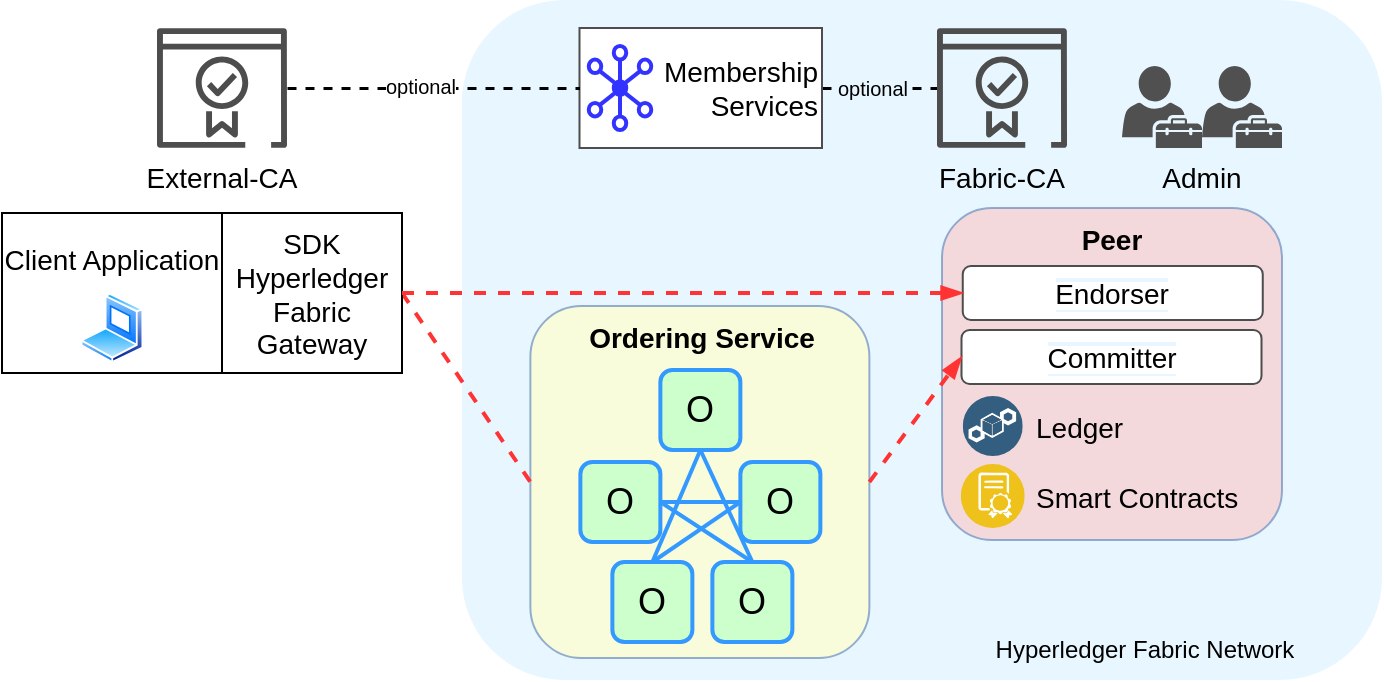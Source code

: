 <mxfile version="19.0.3" type="device"><diagram id="u-Tfre0P-NWkku57dKWc" name="Page-1"><mxGraphModel dx="925" dy="635" grid="1" gridSize="10" guides="1" tooltips="1" connect="1" arrows="1" fold="1" page="1" pageScale="1" pageWidth="1169" pageHeight="827" math="0" shadow="0"><root><mxCell id="0"/><mxCell id="1" parent="0"/><mxCell id="xt_wfmGUsGUCFx2BE_wG-3" value="" style="rounded=1;whiteSpace=wrap;html=1;strokeColor=none;fillColor=#E8F7FF;" vertex="1" parent="1"><mxGeometry x="430" y="180" width="460" height="340" as="geometry"/></mxCell><mxCell id="xt_wfmGUsGUCFx2BE_wG-15" value="" style="rounded=1;whiteSpace=wrap;html=1;fontSize=18;strokeColor=#6c8ebf;strokeWidth=1;fillColor=#FFFFCC;glass=0;opacity=70;" vertex="1" parent="1"><mxGeometry x="464.19" y="333" width="169.5" height="176" as="geometry"/></mxCell><mxCell id="xt_wfmGUsGUCFx2BE_wG-1" value="&lt;font style=&quot;font-size: 14px;&quot;&gt;Client Application&lt;br&gt;&lt;br&gt;&lt;br&gt;&lt;/font&gt;" style="rounded=1;whiteSpace=wrap;html=1;arcSize=0;" vertex="1" parent="1"><mxGeometry x="200" y="286.5" width="110" height="80" as="geometry"/></mxCell><mxCell id="xt_wfmGUsGUCFx2BE_wG-68" style="edgeStyle=none;rounded=0;orthogonalLoop=1;jettySize=auto;html=1;exitX=1;exitY=0.5;exitDx=0;exitDy=0;entryX=0;entryY=0.5;entryDx=0;entryDy=0;dashed=1;fontSize=26;endArrow=none;endFill=0;strokeColor=#FF3333;strokeWidth=2;fillColor=#f8cecc;" edge="1" parent="1" source="xt_wfmGUsGUCFx2BE_wG-2" target="xt_wfmGUsGUCFx2BE_wG-15"><mxGeometry relative="1" as="geometry"/></mxCell><mxCell id="xt_wfmGUsGUCFx2BE_wG-2" value="&lt;font style=&quot;font-size: 14px;&quot;&gt;SDK&lt;br&gt;Hyperledger Fabric&lt;br&gt;Gateway&lt;/font&gt;" style="rounded=1;whiteSpace=wrap;html=1;arcSize=0;" vertex="1" parent="1"><mxGeometry x="310" y="286.5" width="90" height="80" as="geometry"/></mxCell><mxCell id="xt_wfmGUsGUCFx2BE_wG-9" style="rounded=0;orthogonalLoop=1;jettySize=auto;html=1;exitX=0.5;exitY=1;exitDx=0;exitDy=0;entryX=0.5;entryY=0;entryDx=0;entryDy=0;fontSize=18;endArrow=none;endFill=0;fillColor=#d5e8d4;strokeColor=#3399FF;strokeWidth=2;" edge="1" parent="1" source="xt_wfmGUsGUCFx2BE_wG-4" target="xt_wfmGUsGUCFx2BE_wG-7"><mxGeometry relative="1" as="geometry"/></mxCell><mxCell id="xt_wfmGUsGUCFx2BE_wG-10" style="edgeStyle=none;rounded=0;orthogonalLoop=1;jettySize=auto;html=1;exitX=0.5;exitY=1;exitDx=0;exitDy=0;entryX=0.5;entryY=0;entryDx=0;entryDy=0;fontSize=18;endArrow=none;endFill=0;fillColor=#d5e8d4;strokeColor=#3399FF;strokeWidth=2;" edge="1" parent="1" source="xt_wfmGUsGUCFx2BE_wG-4" target="xt_wfmGUsGUCFx2BE_wG-8"><mxGeometry relative="1" as="geometry"/></mxCell><mxCell id="xt_wfmGUsGUCFx2BE_wG-4" value="&lt;font style=&quot;font-size: 18px;&quot;&gt;O&lt;/font&gt;" style="rounded=1;whiteSpace=wrap;html=1;fillColor=#CCFFCC;strokeColor=#3399FF;strokeWidth=2;" vertex="1" parent="1"><mxGeometry x="529.19" y="365" width="40" height="40" as="geometry"/></mxCell><mxCell id="xt_wfmGUsGUCFx2BE_wG-12" style="edgeStyle=none;rounded=0;orthogonalLoop=1;jettySize=auto;html=1;exitX=0;exitY=0.5;exitDx=0;exitDy=0;entryX=0.5;entryY=0;entryDx=0;entryDy=0;fontSize=18;endArrow=none;endFill=0;fillColor=#d5e8d4;strokeColor=#3399FF;strokeWidth=2;" edge="1" parent="1" source="xt_wfmGUsGUCFx2BE_wG-5" target="xt_wfmGUsGUCFx2BE_wG-7"><mxGeometry relative="1" as="geometry"/></mxCell><mxCell id="xt_wfmGUsGUCFx2BE_wG-5" value="&lt;font style=&quot;font-size: 18px;&quot;&gt;O&lt;/font&gt;" style="rounded=1;whiteSpace=wrap;html=1;fillColor=#CCFFCC;strokeColor=#3399FF;strokeWidth=2;" vertex="1" parent="1"><mxGeometry x="569.19" y="411" width="40" height="40" as="geometry"/></mxCell><mxCell id="xt_wfmGUsGUCFx2BE_wG-11" style="edgeStyle=none;rounded=0;orthogonalLoop=1;jettySize=auto;html=1;exitX=1;exitY=0.5;exitDx=0;exitDy=0;entryX=0;entryY=0.5;entryDx=0;entryDy=0;fontSize=18;endArrow=none;endFill=0;fillColor=#d5e8d4;strokeColor=#3399FF;strokeWidth=2;" edge="1" parent="1" source="xt_wfmGUsGUCFx2BE_wG-6" target="xt_wfmGUsGUCFx2BE_wG-5"><mxGeometry relative="1" as="geometry"/></mxCell><mxCell id="xt_wfmGUsGUCFx2BE_wG-13" style="edgeStyle=none;rounded=0;orthogonalLoop=1;jettySize=auto;html=1;exitX=1;exitY=0.5;exitDx=0;exitDy=0;entryX=0.5;entryY=0;entryDx=0;entryDy=0;fontSize=18;endArrow=none;endFill=0;fillColor=#d5e8d4;strokeColor=#3399FF;strokeWidth=2;" edge="1" parent="1" source="xt_wfmGUsGUCFx2BE_wG-6" target="xt_wfmGUsGUCFx2BE_wG-8"><mxGeometry relative="1" as="geometry"/></mxCell><mxCell id="xt_wfmGUsGUCFx2BE_wG-6" value="&lt;font style=&quot;font-size: 18px;&quot;&gt;O&lt;/font&gt;" style="rounded=1;whiteSpace=wrap;html=1;fillColor=#CCFFCC;strokeColor=#3399FF;strokeWidth=2;" vertex="1" parent="1"><mxGeometry x="489.19" y="411" width="40" height="40" as="geometry"/></mxCell><mxCell id="xt_wfmGUsGUCFx2BE_wG-7" value="&lt;font style=&quot;font-size: 18px;&quot;&gt;O&lt;/font&gt;" style="rounded=1;whiteSpace=wrap;html=1;fillColor=#CCFFCC;strokeColor=#3399FF;strokeWidth=2;" vertex="1" parent="1"><mxGeometry x="505.19" y="461" width="40" height="40" as="geometry"/></mxCell><mxCell id="xt_wfmGUsGUCFx2BE_wG-8" value="&lt;font style=&quot;font-size: 18px;&quot;&gt;O&lt;/font&gt;" style="rounded=1;whiteSpace=wrap;html=1;fillColor=#CCFFCC;strokeColor=#3399FF;strokeWidth=2;" vertex="1" parent="1"><mxGeometry x="555.19" y="461" width="40" height="40" as="geometry"/></mxCell><mxCell id="xt_wfmGUsGUCFx2BE_wG-16" value="&lt;font style=&quot;font-size: 14px;&quot;&gt;&lt;b&gt;Ordering Service&lt;/b&gt;&lt;/font&gt;" style="text;html=1;strokeColor=none;fillColor=none;align=center;verticalAlign=middle;whiteSpace=wrap;rounded=0;glass=0;fontSize=18;opacity=30;" vertex="1" parent="1"><mxGeometry x="464.57" y="333" width="170" height="30" as="geometry"/></mxCell><mxCell id="xt_wfmGUsGUCFx2BE_wG-46" style="edgeStyle=none;rounded=0;orthogonalLoop=1;jettySize=auto;html=1;exitX=1;exitY=0.5;exitDx=0;exitDy=0;dashed=1;fontSize=14;endArrow=none;endFill=0;strokeColor=#000000;strokeWidth=1.5;" edge="1" parent="1" source="xt_wfmGUsGUCFx2BE_wG-18" target="xt_wfmGUsGUCFx2BE_wG-45"><mxGeometry relative="1" as="geometry"/></mxCell><mxCell id="xt_wfmGUsGUCFx2BE_wG-49" value="optional" style="edgeLabel;html=1;align=center;verticalAlign=middle;resizable=0;points=[];fontSize=10;labelBackgroundColor=#E8F7FF;" vertex="1" connectable="0" parent="xt_wfmGUsGUCFx2BE_wG-46"><mxGeometry x="-0.143" relative="1" as="geometry"><mxPoint as="offset"/></mxGeometry></mxCell><mxCell id="xt_wfmGUsGUCFx2BE_wG-18" value="Membership Services" style="rounded=0;whiteSpace=wrap;html=1;glass=0;fontSize=14;strokeColor=#4D4D4D;strokeWidth=1;fillColor=default;align=right;" vertex="1" parent="1"><mxGeometry x="488.75" y="194" width="121.25" height="60" as="geometry"/></mxCell><mxCell id="xt_wfmGUsGUCFx2BE_wG-33" value="" style="group" vertex="1" connectable="0" parent="1"><mxGeometry x="493.38" y="203" width="31.25" height="42" as="geometry"/></mxCell><mxCell id="xt_wfmGUsGUCFx2BE_wG-19" value="" style="ellipse;whiteSpace=wrap;html=1;glass=0;fontSize=14;strokeColor=#3333FF;strokeWidth=2;fillColor=default;" vertex="1" parent="xt_wfmGUsGUCFx2BE_wG-33"><mxGeometry x="12.5" width="6.25" height="6.774" as="geometry"/></mxCell><mxCell id="xt_wfmGUsGUCFx2BE_wG-20" value="" style="ellipse;whiteSpace=wrap;html=1;glass=0;fontSize=14;strokeColor=#3333FF;strokeWidth=2;fillColor=#3333FF;" vertex="1" parent="xt_wfmGUsGUCFx2BE_wG-33"><mxGeometry x="12.5" y="17.613" width="6.25" height="6.774" as="geometry"/></mxCell><mxCell id="xt_wfmGUsGUCFx2BE_wG-21" style="edgeStyle=none;rounded=0;orthogonalLoop=1;jettySize=auto;html=1;exitX=0.5;exitY=1;exitDx=0;exitDy=0;entryX=0.5;entryY=0;entryDx=0;entryDy=0;fontSize=14;endArrow=none;endFill=0;strokeColor=#3333FF;strokeWidth=2;" edge="1" parent="xt_wfmGUsGUCFx2BE_wG-33" source="xt_wfmGUsGUCFx2BE_wG-19" target="xt_wfmGUsGUCFx2BE_wG-20"><mxGeometry relative="1" as="geometry"/></mxCell><mxCell id="xt_wfmGUsGUCFx2BE_wG-22" value="" style="ellipse;whiteSpace=wrap;html=1;glass=0;fontSize=14;strokeColor=#3333FF;strokeWidth=2;fillColor=default;" vertex="1" parent="xt_wfmGUsGUCFx2BE_wG-33"><mxGeometry y="6.774" width="6.25" height="6.774" as="geometry"/></mxCell><mxCell id="xt_wfmGUsGUCFx2BE_wG-32" style="edgeStyle=none;rounded=0;orthogonalLoop=1;jettySize=auto;html=1;exitX=0;exitY=0;exitDx=0;exitDy=0;entryX=1;entryY=1;entryDx=0;entryDy=0;fontSize=14;endArrow=none;endFill=0;strokeColor=#3333FF;strokeWidth=2;" edge="1" parent="xt_wfmGUsGUCFx2BE_wG-33" source="xt_wfmGUsGUCFx2BE_wG-20" target="xt_wfmGUsGUCFx2BE_wG-22"><mxGeometry relative="1" as="geometry"/></mxCell><mxCell id="xt_wfmGUsGUCFx2BE_wG-24" value="" style="ellipse;whiteSpace=wrap;html=1;glass=0;fontSize=14;strokeColor=#3333FF;strokeWidth=2;fillColor=default;" vertex="1" parent="xt_wfmGUsGUCFx2BE_wG-33"><mxGeometry x="25" y="6.774" width="6.25" height="6.774" as="geometry"/></mxCell><mxCell id="xt_wfmGUsGUCFx2BE_wG-31" style="edgeStyle=none;rounded=0;orthogonalLoop=1;jettySize=auto;html=1;exitX=1;exitY=0;exitDx=0;exitDy=0;entryX=0;entryY=1;entryDx=0;entryDy=0;fontSize=14;endArrow=none;endFill=0;strokeColor=#3333FF;strokeWidth=2;" edge="1" parent="xt_wfmGUsGUCFx2BE_wG-33" source="xt_wfmGUsGUCFx2BE_wG-20" target="xt_wfmGUsGUCFx2BE_wG-24"><mxGeometry relative="1" as="geometry"/></mxCell><mxCell id="xt_wfmGUsGUCFx2BE_wG-25" value="" style="ellipse;whiteSpace=wrap;html=1;glass=0;fontSize=14;strokeColor=#3333FF;strokeWidth=2;fillColor=default;" vertex="1" parent="xt_wfmGUsGUCFx2BE_wG-33"><mxGeometry x="25" y="28.452" width="6.25" height="6.774" as="geometry"/></mxCell><mxCell id="xt_wfmGUsGUCFx2BE_wG-30" style="edgeStyle=none;rounded=0;orthogonalLoop=1;jettySize=auto;html=1;exitX=1;exitY=1;exitDx=0;exitDy=0;entryX=0;entryY=0;entryDx=0;entryDy=0;fontSize=14;endArrow=none;endFill=0;strokeColor=#3333FF;strokeWidth=2;" edge="1" parent="xt_wfmGUsGUCFx2BE_wG-33" source="xt_wfmGUsGUCFx2BE_wG-20" target="xt_wfmGUsGUCFx2BE_wG-25"><mxGeometry relative="1" as="geometry"/></mxCell><mxCell id="xt_wfmGUsGUCFx2BE_wG-26" value="" style="ellipse;whiteSpace=wrap;html=1;glass=0;fontSize=14;strokeColor=#3333FF;strokeWidth=2;fillColor=default;" vertex="1" parent="xt_wfmGUsGUCFx2BE_wG-33"><mxGeometry y="28.452" width="6.25" height="6.774" as="geometry"/></mxCell><mxCell id="xt_wfmGUsGUCFx2BE_wG-28" style="edgeStyle=none;rounded=0;orthogonalLoop=1;jettySize=auto;html=1;exitX=0;exitY=1;exitDx=0;exitDy=0;entryX=1;entryY=0;entryDx=0;entryDy=0;fontSize=14;endArrow=none;endFill=0;strokeColor=#3333FF;strokeWidth=2;" edge="1" parent="xt_wfmGUsGUCFx2BE_wG-33" source="xt_wfmGUsGUCFx2BE_wG-20" target="xt_wfmGUsGUCFx2BE_wG-26"><mxGeometry relative="1" as="geometry"/></mxCell><mxCell id="xt_wfmGUsGUCFx2BE_wG-27" value="" style="ellipse;whiteSpace=wrap;html=1;glass=0;fontSize=14;strokeColor=#3333FF;strokeWidth=2;fillColor=default;" vertex="1" parent="xt_wfmGUsGUCFx2BE_wG-33"><mxGeometry x="12.5" y="35.226" width="6.25" height="6.774" as="geometry"/></mxCell><mxCell id="xt_wfmGUsGUCFx2BE_wG-29" style="edgeStyle=none;rounded=0;orthogonalLoop=1;jettySize=auto;html=1;exitX=0.5;exitY=1;exitDx=0;exitDy=0;entryX=0.5;entryY=0;entryDx=0;entryDy=0;fontSize=14;endArrow=none;endFill=0;strokeColor=#3333FF;strokeWidth=2;" edge="1" parent="xt_wfmGUsGUCFx2BE_wG-33" source="xt_wfmGUsGUCFx2BE_wG-20" target="xt_wfmGUsGUCFx2BE_wG-27"><mxGeometry relative="1" as="geometry"/></mxCell><mxCell id="xt_wfmGUsGUCFx2BE_wG-34" value="" style="sketch=0;pointerEvents=1;shadow=0;dashed=0;html=1;strokeColor=none;fillColor=#505050;labelPosition=center;verticalLabelPosition=bottom;verticalAlign=top;outlineConnect=0;align=center;shape=mxgraph.office.users.tenant_admin;glass=0;fontSize=14;" vertex="1" parent="1"><mxGeometry x="760" y="213" width="40" height="41" as="geometry"/></mxCell><mxCell id="xt_wfmGUsGUCFx2BE_wG-36" value="" style="sketch=0;pointerEvents=1;shadow=0;dashed=0;html=1;strokeColor=none;fillColor=#505050;labelPosition=center;verticalLabelPosition=bottom;verticalAlign=top;outlineConnect=0;align=center;shape=mxgraph.office.users.tenant_admin;glass=0;fontSize=14;" vertex="1" parent="1"><mxGeometry x="800" y="213" width="40" height="41" as="geometry"/></mxCell><mxCell id="xt_wfmGUsGUCFx2BE_wG-37" value="Admin" style="text;html=1;strokeColor=none;fillColor=none;align=center;verticalAlign=middle;whiteSpace=wrap;rounded=0;glass=0;fontSize=14;" vertex="1" parent="1"><mxGeometry x="770.38" y="254" width="60" height="30" as="geometry"/></mxCell><mxCell id="xt_wfmGUsGUCFx2BE_wG-39" style="edgeStyle=none;rounded=0;orthogonalLoop=1;jettySize=auto;html=1;entryX=0;entryY=0.5;entryDx=0;entryDy=0;fontSize=26;endArrow=none;endFill=0;strokeColor=#000000;strokeWidth=1.5;dashed=1;" edge="1" parent="1" source="xt_wfmGUsGUCFx2BE_wG-42" target="xt_wfmGUsGUCFx2BE_wG-18"><mxGeometry relative="1" as="geometry"><mxPoint x="370" y="237.5" as="sourcePoint"/></mxGeometry></mxCell><mxCell id="xt_wfmGUsGUCFx2BE_wG-47" value="&lt;font style=&quot;font-size: 10px;&quot;&gt;optional&lt;/font&gt;" style="edgeLabel;html=1;align=center;verticalAlign=middle;resizable=0;points=[];fontSize=14;" vertex="1" connectable="0" parent="xt_wfmGUsGUCFx2BE_wG-39"><mxGeometry x="-0.096" y="2" relative="1" as="geometry"><mxPoint as="offset"/></mxGeometry></mxCell><mxCell id="xt_wfmGUsGUCFx2BE_wG-40" value="External-CA" style="text;html=1;strokeColor=none;fillColor=none;align=center;verticalAlign=middle;whiteSpace=wrap;rounded=0;glass=0;fontSize=14;" vertex="1" parent="1"><mxGeometry x="250" y="254" width="120" height="30" as="geometry"/></mxCell><mxCell id="xt_wfmGUsGUCFx2BE_wG-42" value="" style="sketch=0;outlineConnect=0;fontColor=#232F3E;gradientColor=none;fillColor=#4D4D4D;strokeColor=none;dashed=0;verticalLabelPosition=bottom;verticalAlign=top;align=center;html=1;fontSize=12;fontStyle=0;aspect=fixed;pointerEvents=1;shape=mxgraph.aws4.certificate_manager_2;glass=0;" vertex="1" parent="1"><mxGeometry x="277.5" y="194" width="65" height="60" as="geometry"/></mxCell><mxCell id="xt_wfmGUsGUCFx2BE_wG-44" value="Fabric-CA" style="text;html=1;strokeColor=none;fillColor=none;align=center;verticalAlign=middle;whiteSpace=wrap;rounded=0;glass=0;fontSize=14;" vertex="1" parent="1"><mxGeometry x="640" y="254" width="120" height="30" as="geometry"/></mxCell><mxCell id="xt_wfmGUsGUCFx2BE_wG-45" value="" style="sketch=0;outlineConnect=0;fontColor=#232F3E;gradientColor=none;fillColor=#4D4D4D;strokeColor=none;dashed=0;verticalLabelPosition=bottom;verticalAlign=top;align=center;html=1;fontSize=12;fontStyle=0;aspect=fixed;pointerEvents=1;shape=mxgraph.aws4.certificate_manager_2;glass=0;" vertex="1" parent="1"><mxGeometry x="667.5" y="194" width="65" height="60" as="geometry"/></mxCell><mxCell id="xt_wfmGUsGUCFx2BE_wG-50" value="&lt;font style=&quot;font-size: 12px;&quot;&gt;Hyperledger Fabric Network&lt;/font&gt;" style="text;html=1;strokeColor=none;fillColor=none;align=center;verticalAlign=middle;whiteSpace=wrap;rounded=0;glass=0;labelBackgroundColor=#E8F7FF;fontSize=10;" vertex="1" parent="1"><mxGeometry x="679.38" y="490" width="185" height="30" as="geometry"/></mxCell><mxCell id="xt_wfmGUsGUCFx2BE_wG-51" value="" style="rounded=1;whiteSpace=wrap;html=1;fontSize=18;strokeColor=#6c8ebf;strokeWidth=1;fillColor=#F8CECC;glass=0;opacity=70;" vertex="1" parent="1"><mxGeometry x="670" y="284" width="170" height="166" as="geometry"/></mxCell><mxCell id="xt_wfmGUsGUCFx2BE_wG-52" value="&lt;font style=&quot;font-size: 14px;&quot;&gt;&lt;b&gt;Peer&lt;/b&gt;&lt;/font&gt;" style="text;html=1;strokeColor=none;fillColor=none;align=center;verticalAlign=middle;whiteSpace=wrap;rounded=0;glass=0;fontSize=18;opacity=30;" vertex="1" parent="1"><mxGeometry x="670.38" y="284" width="170" height="30" as="geometry"/></mxCell><mxCell id="xt_wfmGUsGUCFx2BE_wG-53" value="&lt;span style=&quot;background-color: rgb(255, 255, 255);&quot;&gt;&lt;font style=&quot;font-size: 14px;&quot;&gt;Endorser&lt;/font&gt;&lt;br&gt;&lt;/span&gt;" style="rounded=1;whiteSpace=wrap;html=1;glass=0;labelBackgroundColor=#E8F7FF;fontSize=12;strokeColor=#4D4D4D;strokeWidth=1;fillColor=#FFFFFF;" vertex="1" parent="1"><mxGeometry x="680.38" y="313" width="150" height="27" as="geometry"/></mxCell><mxCell id="xt_wfmGUsGUCFx2BE_wG-55" value="&lt;span style=&quot;background-color: rgb(255, 255, 255);&quot;&gt;&lt;font style=&quot;font-size: 14px;&quot;&gt;Committer&lt;/font&gt;&lt;br&gt;&lt;/span&gt;" style="rounded=1;whiteSpace=wrap;html=1;glass=0;labelBackgroundColor=#E8F7FF;fontSize=12;strokeColor=#4D4D4D;strokeWidth=1;fillColor=#FFFFFF;" vertex="1" parent="1"><mxGeometry x="679.75" y="345" width="150" height="27" as="geometry"/></mxCell><mxCell id="xt_wfmGUsGUCFx2BE_wG-58" value="&lt;font style=&quot;font-size: 14px;&quot;&gt;Ledger&lt;/font&gt;" style="text;html=1;strokeColor=none;fillColor=none;align=left;verticalAlign=middle;whiteSpace=wrap;rounded=0;glass=0;fontSize=18;opacity=30;" vertex="1" parent="1"><mxGeometry x="715.38" y="378" width="49.62" height="30" as="geometry"/></mxCell><mxCell id="xt_wfmGUsGUCFx2BE_wG-59" value="&lt;font style=&quot;font-size: 14px;&quot;&gt;Smart Contracts&lt;/font&gt;" style="text;html=1;strokeColor=none;fillColor=none;align=left;verticalAlign=middle;whiteSpace=wrap;rounded=0;glass=0;fontSize=18;opacity=30;" vertex="1" parent="1"><mxGeometry x="715.38" y="412" width="104.62" height="32" as="geometry"/></mxCell><mxCell id="xt_wfmGUsGUCFx2BE_wG-61" value="" style="aspect=fixed;perimeter=ellipsePerimeter;html=1;align=center;shadow=0;dashed=0;fontColor=#4277BB;labelBackgroundColor=#ffffff;fontSize=12;spacingTop=3;image;image=img/lib/ibm/blockchain/ledger.svg;glass=0;strokeColor=#4D4D4D;strokeWidth=1;fillColor=none;" vertex="1" parent="1"><mxGeometry x="680.38" y="378" width="30" height="30" as="geometry"/></mxCell><mxCell id="xt_wfmGUsGUCFx2BE_wG-62" value="" style="aspect=fixed;perimeter=ellipsePerimeter;html=1;align=center;shadow=0;dashed=0;fontColor=#4277BB;labelBackgroundColor=#ffffff;fontSize=12;spacingTop=3;image;image=img/lib/ibm/blockchain/smart_contract.svg;glass=0;strokeColor=#4D4D4D;strokeWidth=1;fillColor=none;" vertex="1" parent="1"><mxGeometry x="679.38" y="412" width="32" height="32" as="geometry"/></mxCell><mxCell id="xt_wfmGUsGUCFx2BE_wG-65" value="" style="aspect=fixed;perimeter=ellipsePerimeter;html=1;align=center;shadow=0;dashed=0;spacingTop=3;image;image=img/lib/active_directory/laptop_client.svg;glass=0;labelBackgroundColor=none;fontSize=26;strokeColor=#4D4D4D;strokeWidth=1;fillColor=none;" vertex="1" parent="1"><mxGeometry x="239.25" y="326.5" width="31.5" height="35" as="geometry"/></mxCell><mxCell id="xt_wfmGUsGUCFx2BE_wG-69" style="edgeStyle=none;rounded=0;orthogonalLoop=1;jettySize=auto;html=1;exitX=1;exitY=0.5;exitDx=0;exitDy=0;entryX=0;entryY=0.5;entryDx=0;entryDy=0;dashed=1;fontSize=26;endArrow=blockThin;endFill=1;strokeColor=#FF3333;strokeWidth=2;" edge="1" parent="1" source="xt_wfmGUsGUCFx2BE_wG-2" target="xt_wfmGUsGUCFx2BE_wG-53"><mxGeometry relative="1" as="geometry"/></mxCell><mxCell id="xt_wfmGUsGUCFx2BE_wG-70" style="edgeStyle=none;rounded=0;orthogonalLoop=1;jettySize=auto;html=1;exitX=1;exitY=0.5;exitDx=0;exitDy=0;entryX=0;entryY=0.5;entryDx=0;entryDy=0;dashed=1;fontSize=26;startArrow=none;startFill=0;endArrow=blockThin;endFill=1;strokeColor=#FF3333;strokeWidth=2;" edge="1" parent="1" source="xt_wfmGUsGUCFx2BE_wG-15" target="xt_wfmGUsGUCFx2BE_wG-55"><mxGeometry relative="1" as="geometry"/></mxCell></root></mxGraphModel></diagram></mxfile>